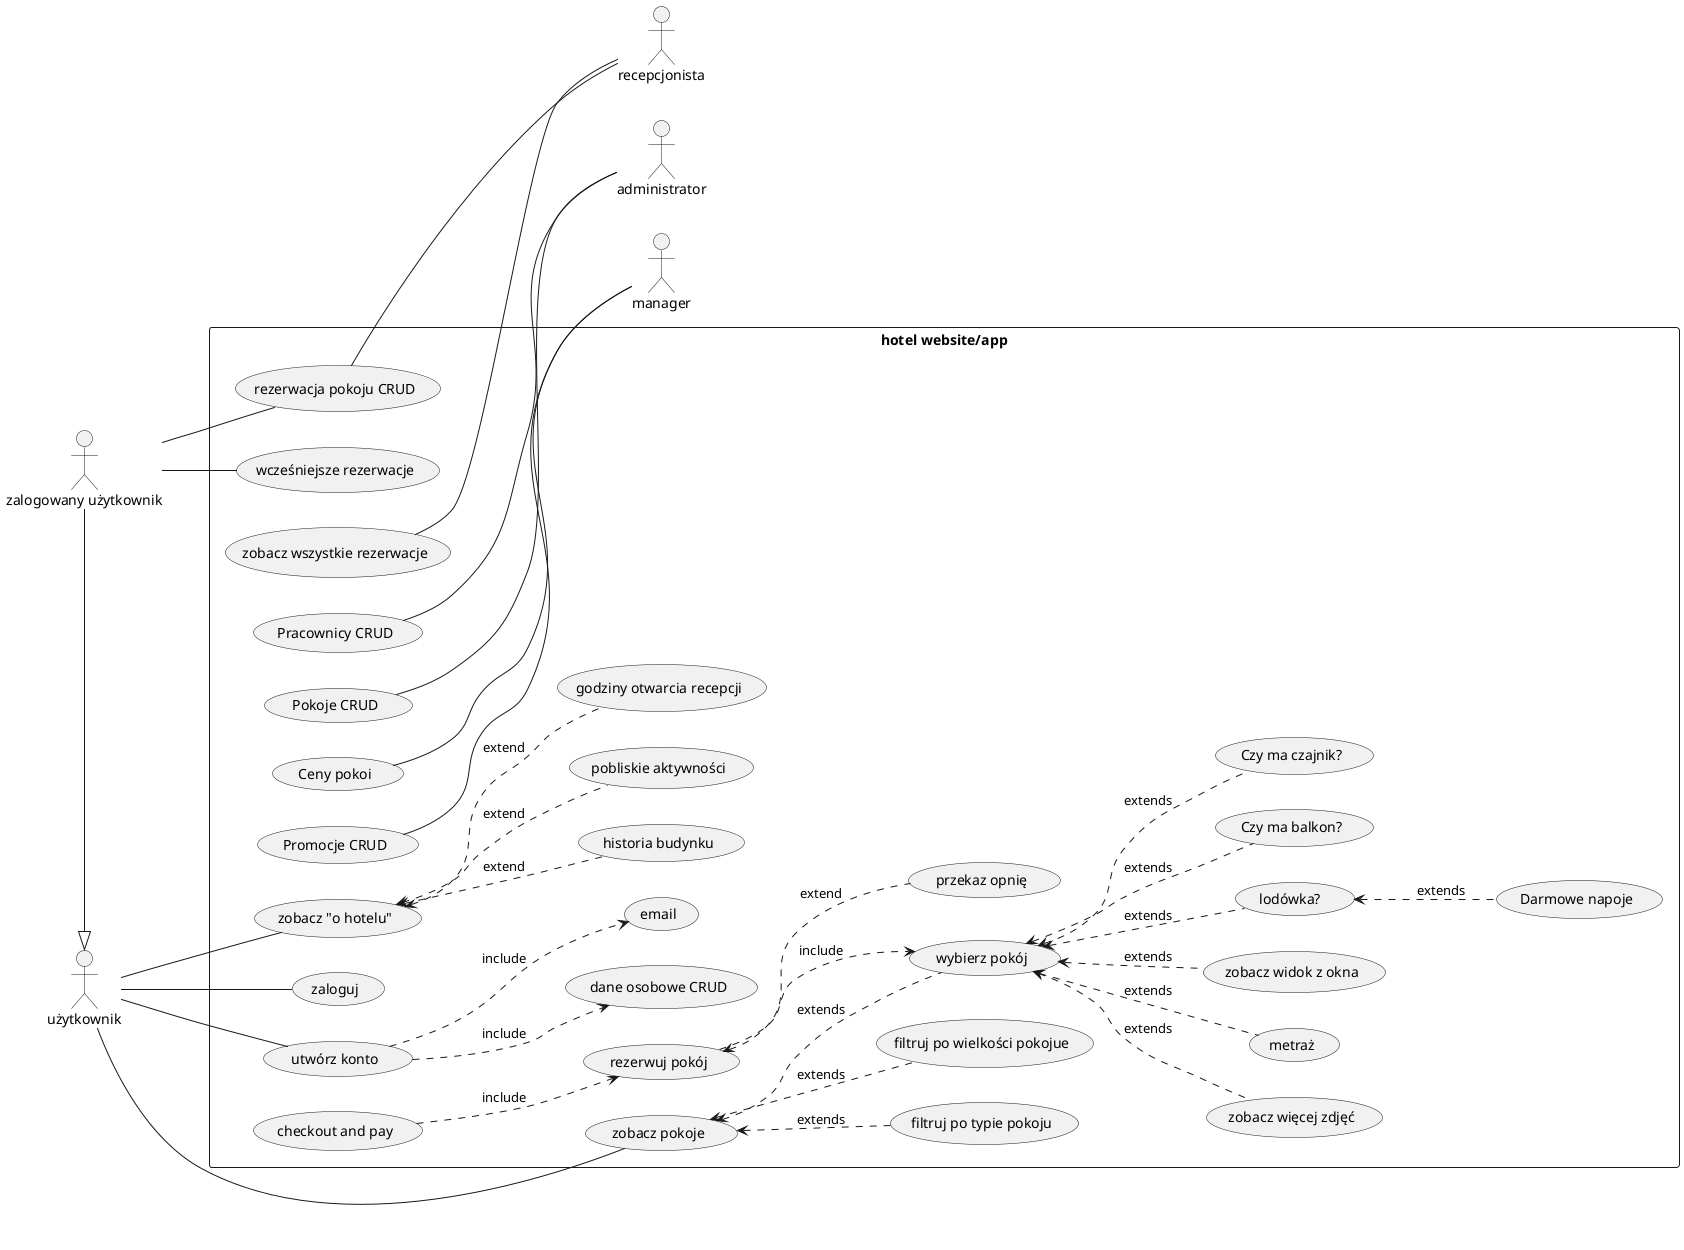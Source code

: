 @startuml
left to right direction
skinparam packageStyle rectangle
actor użytkownik as cust
actor "zalogowany użytkownik" as logged_cust
logged_cust -|> cust

actor administrator
actor manager
actor recepcjonista

rectangle "hotel website/app"{
  cust -- (zobacz pokoje)
  cust -- (zobacz "o hotelu")
  (zobacz "o hotelu") <.- (historia budynku) : extend
  (zobacz "o hotelu") <.- (pobliskie aktywności) : extend
  (zobacz "o hotelu") <.- (godziny otwarcia recepcji) : extend
  cust -- (zaloguj)
  cust -- (utwórz konto)
  (utwórz konto) -.> ( dane osobowe CRUD ) : include
  (utwórz konto) -.> (email) : include
  (zobacz pokoje) <.- (wybierz pokój) : extends
  (zobacz pokoje) <.- (filtruj po typie pokoju) : extends
  (zobacz pokoje) <.- (filtruj po wielkości pokojue) : extends
  (wybierz pokój) <.- (zobacz więcej zdjęć) : extends
  (wybierz pokój) <.- (metraż) : extends
  (wybierz pokój) <.- (zobacz widok z okna) : extends
  (wybierz pokój) <.- (lodówka? ) : extends
  (lodówka? ) <.- (Darmowe napoje) : extends
  (wybierz pokój) <.- (Czy ma balkon?) : extends
  (wybierz pokój) <.- (Czy ma czajnik?) : extends


  logged_cust -- (rezerwacja pokoju CRUD)
  logged_cust -- (wcześniejsze rezerwacje)
  (rezerwuj pokój) -.> (wybierz pokój) : include
  (checkout and pay) -.> (rezerwuj pokój): include
  (rezerwuj pokój) <.- (przekaz opnię): extend

  (rezerwacja pokoju CRUD)-- recepcjonista
  (zobacz wszystkie rezerwacje) -- recepcjonista

  (Pracownicy CRUD) -- administrator
  (Pokoje CRUD) -- administrator

  (Promocje CRUD) -- manager
  (Ceny pokoi) -- manager

}
@enduml